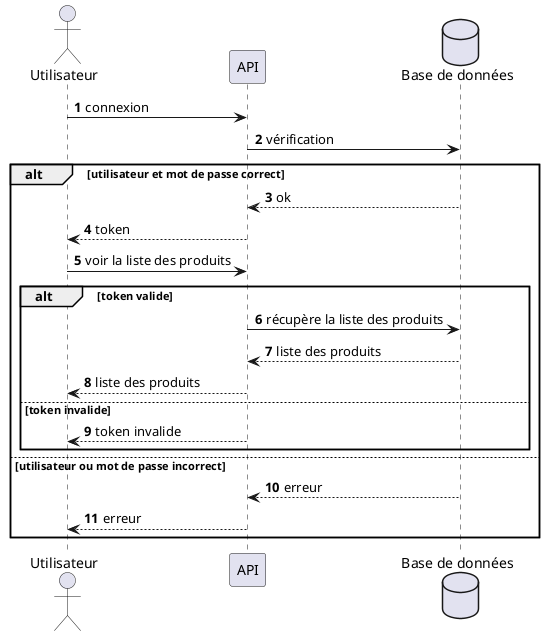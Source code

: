 @startuml
'https://plantuml.com/sequence-diagram
autonumber

actor Utilisateur as user
participant API as api
database "Base de données" as db

user -> api : connexion
api -> db : vérification
alt utilisateur et mot de passe correct
    api <-- db : ok
    user <-- api : token
    user -> api : voir la liste des produits
    alt token valide
    api -> db : récupère la liste des produits
    api <-- db : liste des produits
    user <-- api : liste des produits
    else token invalide
    user <-- api : token invalide
    end
else utilisateur ou mot de passe incorrect
    api <-- db : erreur
    user <-- api : erreur
end
@enduml